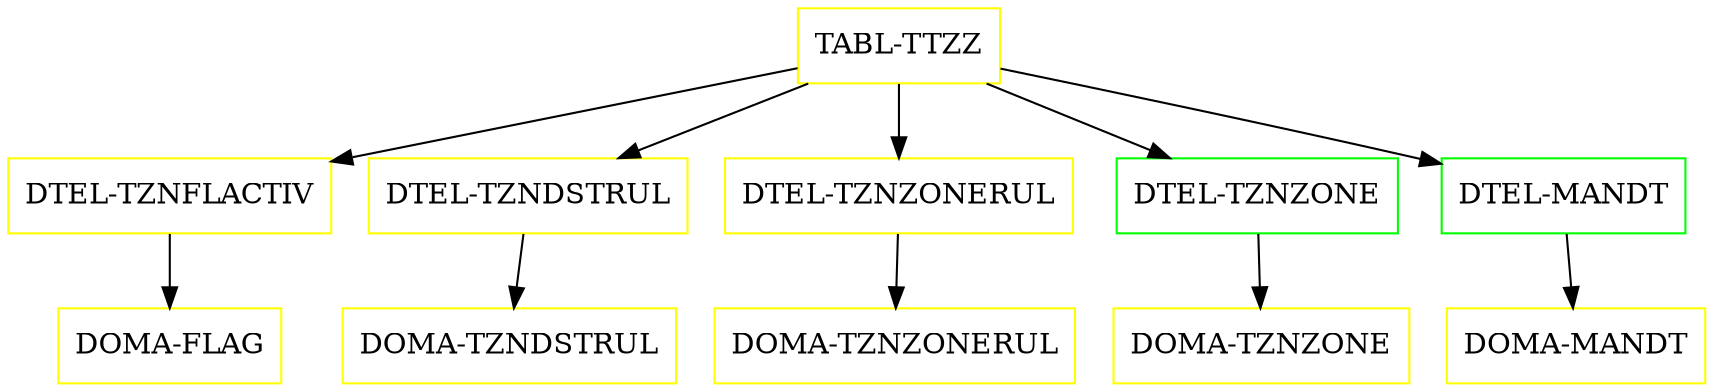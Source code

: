 digraph G {
  "TABL-TTZZ" [shape=box,color=yellow];
  "DTEL-TZNFLACTIV" [shape=box,color=yellow,URL="./DTEL_TZNFLACTIV.html"];
  "DOMA-FLAG" [shape=box,color=yellow,URL="./DOMA_FLAG.html"];
  "DTEL-TZNDSTRUL" [shape=box,color=yellow,URL="./DTEL_TZNDSTRUL.html"];
  "DOMA-TZNDSTRUL" [shape=box,color=yellow,URL="./DOMA_TZNDSTRUL.html"];
  "DTEL-TZNZONERUL" [shape=box,color=yellow,URL="./DTEL_TZNZONERUL.html"];
  "DOMA-TZNZONERUL" [shape=box,color=yellow,URL="./DOMA_TZNZONERUL.html"];
  "DTEL-TZNZONE" [shape=box,color=green,URL="./DTEL_TZNZONE.html"];
  "DOMA-TZNZONE" [shape=box,color=yellow,URL="./DOMA_TZNZONE.html"];
  "DTEL-MANDT" [shape=box,color=green,URL="./DTEL_MANDT.html"];
  "DOMA-MANDT" [shape=box,color=yellow,URL="./DOMA_MANDT.html"];
  "TABL-TTZZ" -> "DTEL-MANDT";
  "TABL-TTZZ" -> "DTEL-TZNZONE";
  "TABL-TTZZ" -> "DTEL-TZNZONERUL";
  "TABL-TTZZ" -> "DTEL-TZNDSTRUL";
  "TABL-TTZZ" -> "DTEL-TZNFLACTIV";
  "DTEL-TZNFLACTIV" -> "DOMA-FLAG";
  "DTEL-TZNDSTRUL" -> "DOMA-TZNDSTRUL";
  "DTEL-TZNZONERUL" -> "DOMA-TZNZONERUL";
  "DTEL-TZNZONE" -> "DOMA-TZNZONE";
  "DTEL-MANDT" -> "DOMA-MANDT";
}
